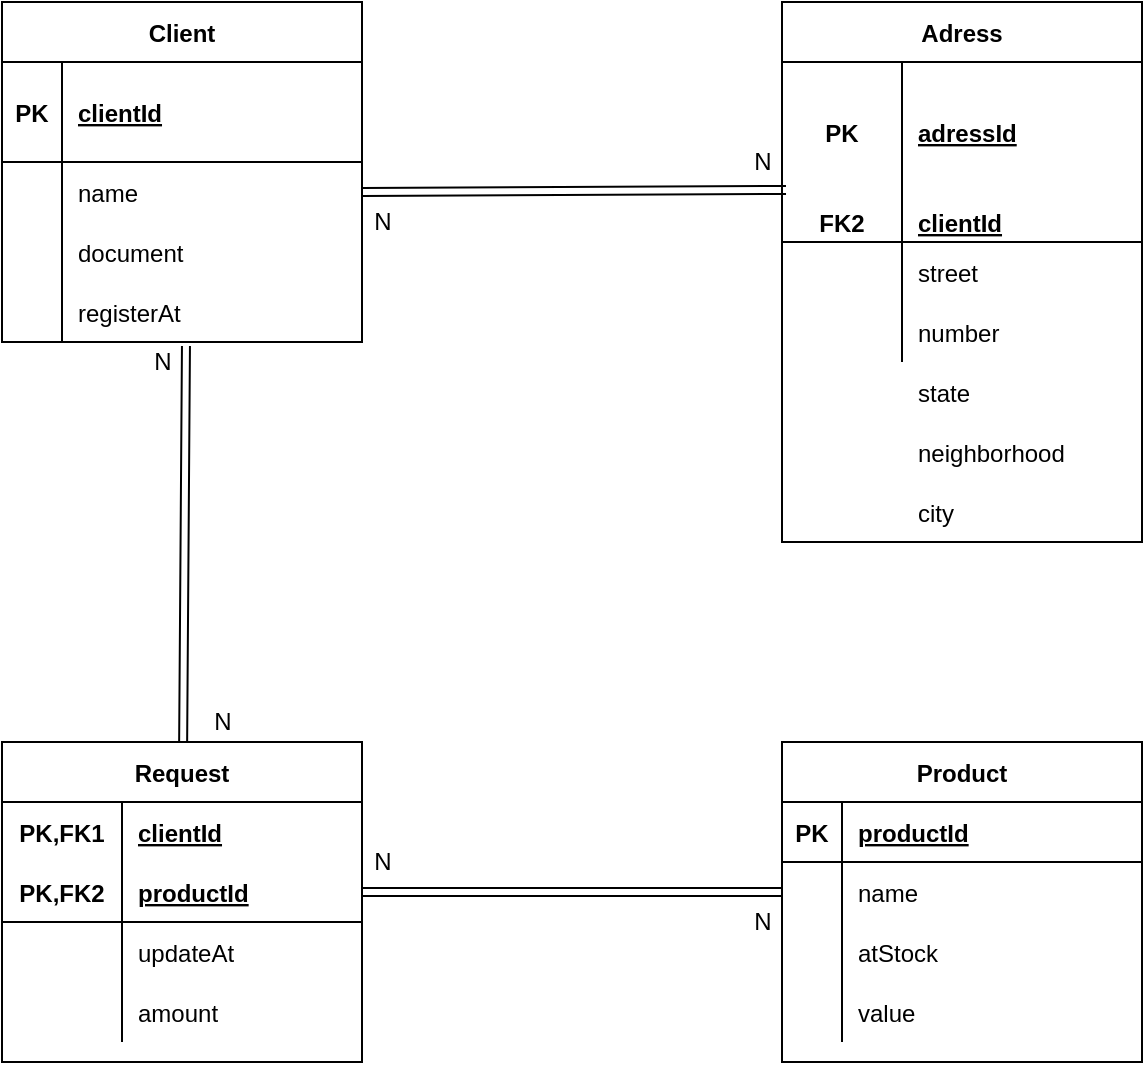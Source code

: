 <mxfile version="14.1.7" type="device"><diagram id="wDk8NbzP7rCWR5k44PV2" name="Page-1"><mxGraphModel dx="1422" dy="705" grid="1" gridSize="10" guides="1" tooltips="1" connect="1" arrows="1" fold="1" page="1" pageScale="1" pageWidth="827" pageHeight="1169" math="0" shadow="0"><root><mxCell id="0"/><mxCell id="1" parent="0"/><mxCell id="BBBCM1CyfjayczQxwPWW-15" value="Client" style="shape=table;startSize=30;container=1;collapsible=1;childLayout=tableLayout;fixedRows=1;rowLines=0;fontStyle=1;align=center;resizeLast=1;" vertex="1" parent="1"><mxGeometry x="70" y="70" width="180" height="170" as="geometry"/></mxCell><mxCell id="BBBCM1CyfjayczQxwPWW-16" value="" style="shape=partialRectangle;collapsible=0;dropTarget=0;pointerEvents=0;fillColor=none;top=0;left=0;bottom=1;right=0;points=[[0,0.5],[1,0.5]];portConstraint=eastwest;" vertex="1" parent="BBBCM1CyfjayczQxwPWW-15"><mxGeometry y="30" width="180" height="50" as="geometry"/></mxCell><mxCell id="BBBCM1CyfjayczQxwPWW-17" value="PK" style="shape=partialRectangle;connectable=0;fillColor=none;top=0;left=0;bottom=0;right=0;fontStyle=1;overflow=hidden;" vertex="1" parent="BBBCM1CyfjayczQxwPWW-16"><mxGeometry width="30" height="50" as="geometry"/></mxCell><mxCell id="BBBCM1CyfjayczQxwPWW-18" value="clientId" style="shape=partialRectangle;connectable=0;fillColor=none;top=0;left=0;bottom=0;right=0;align=left;spacingLeft=6;fontStyle=5;overflow=hidden;" vertex="1" parent="BBBCM1CyfjayczQxwPWW-16"><mxGeometry x="30" width="150" height="50" as="geometry"/></mxCell><mxCell id="BBBCM1CyfjayczQxwPWW-19" value="" style="shape=partialRectangle;collapsible=0;dropTarget=0;pointerEvents=0;fillColor=none;top=0;left=0;bottom=0;right=0;points=[[0,0.5],[1,0.5]];portConstraint=eastwest;" vertex="1" parent="BBBCM1CyfjayczQxwPWW-15"><mxGeometry y="80" width="180" height="30" as="geometry"/></mxCell><mxCell id="BBBCM1CyfjayczQxwPWW-20" value="" style="shape=partialRectangle;connectable=0;fillColor=none;top=0;left=0;bottom=0;right=0;editable=1;overflow=hidden;" vertex="1" parent="BBBCM1CyfjayczQxwPWW-19"><mxGeometry width="30" height="30" as="geometry"/></mxCell><mxCell id="BBBCM1CyfjayczQxwPWW-21" value="name" style="shape=partialRectangle;connectable=0;fillColor=none;top=0;left=0;bottom=0;right=0;align=left;spacingLeft=6;overflow=hidden;" vertex="1" parent="BBBCM1CyfjayczQxwPWW-19"><mxGeometry x="30" width="150" height="30" as="geometry"/></mxCell><mxCell id="BBBCM1CyfjayczQxwPWW-22" value="" style="shape=partialRectangle;collapsible=0;dropTarget=0;pointerEvents=0;fillColor=none;top=0;left=0;bottom=0;right=0;points=[[0,0.5],[1,0.5]];portConstraint=eastwest;" vertex="1" parent="BBBCM1CyfjayczQxwPWW-15"><mxGeometry y="110" width="180" height="30" as="geometry"/></mxCell><mxCell id="BBBCM1CyfjayczQxwPWW-23" value="" style="shape=partialRectangle;connectable=0;fillColor=none;top=0;left=0;bottom=0;right=0;editable=1;overflow=hidden;" vertex="1" parent="BBBCM1CyfjayczQxwPWW-22"><mxGeometry width="30" height="30" as="geometry"/></mxCell><mxCell id="BBBCM1CyfjayczQxwPWW-24" value="document" style="shape=partialRectangle;connectable=0;fillColor=none;top=0;left=0;bottom=0;right=0;align=left;spacingLeft=6;overflow=hidden;" vertex="1" parent="BBBCM1CyfjayczQxwPWW-22"><mxGeometry x="30" width="150" height="30" as="geometry"/></mxCell><mxCell id="BBBCM1CyfjayczQxwPWW-25" value="" style="shape=partialRectangle;collapsible=0;dropTarget=0;pointerEvents=0;fillColor=none;top=0;left=0;bottom=0;right=0;points=[[0,0.5],[1,0.5]];portConstraint=eastwest;" vertex="1" parent="BBBCM1CyfjayczQxwPWW-15"><mxGeometry y="140" width="180" height="30" as="geometry"/></mxCell><mxCell id="BBBCM1CyfjayczQxwPWW-26" value="" style="shape=partialRectangle;connectable=0;fillColor=none;top=0;left=0;bottom=0;right=0;editable=1;overflow=hidden;" vertex="1" parent="BBBCM1CyfjayczQxwPWW-25"><mxGeometry width="30" height="30" as="geometry"/></mxCell><mxCell id="BBBCM1CyfjayczQxwPWW-27" value="registerAt" style="shape=partialRectangle;connectable=0;fillColor=none;top=0;left=0;bottom=0;right=0;align=left;spacingLeft=6;overflow=hidden;" vertex="1" parent="BBBCM1CyfjayczQxwPWW-25"><mxGeometry x="30" width="150" height="30" as="geometry"/></mxCell><mxCell id="BBBCM1CyfjayczQxwPWW-42" value="Adress" style="shape=table;startSize=30;container=1;collapsible=1;childLayout=tableLayout;fixedRows=1;rowLines=0;fontStyle=1;align=center;resizeLast=1;" vertex="1" parent="1"><mxGeometry x="460" y="70" width="180" height="270" as="geometry"/></mxCell><mxCell id="BBBCM1CyfjayczQxwPWW-43" value="" style="shape=partialRectangle;collapsible=0;dropTarget=0;pointerEvents=0;fillColor=none;top=0;left=0;bottom=0;right=0;points=[[0,0.5],[1,0.5]];portConstraint=eastwest;" vertex="1" parent="BBBCM1CyfjayczQxwPWW-42"><mxGeometry y="30" width="180" height="70" as="geometry"/></mxCell><mxCell id="BBBCM1CyfjayczQxwPWW-44" value="PK" style="shape=partialRectangle;connectable=0;fillColor=none;top=0;left=0;bottom=0;right=0;fontStyle=1;overflow=hidden;" vertex="1" parent="BBBCM1CyfjayczQxwPWW-43"><mxGeometry width="60" height="70" as="geometry"/></mxCell><mxCell id="BBBCM1CyfjayczQxwPWW-45" value="adressId" style="shape=partialRectangle;connectable=0;fillColor=none;top=0;left=0;bottom=0;right=0;align=left;spacingLeft=6;fontStyle=5;overflow=hidden;" vertex="1" parent="BBBCM1CyfjayczQxwPWW-43"><mxGeometry x="60" width="120" height="70" as="geometry"/></mxCell><mxCell id="BBBCM1CyfjayczQxwPWW-46" value="" style="shape=partialRectangle;collapsible=0;dropTarget=0;pointerEvents=0;fillColor=none;top=0;left=0;bottom=1;right=0;points=[[0,0.5],[1,0.5]];portConstraint=eastwest;" vertex="1" parent="BBBCM1CyfjayczQxwPWW-42"><mxGeometry y="100" width="180" height="20" as="geometry"/></mxCell><mxCell id="BBBCM1CyfjayczQxwPWW-47" value="FK2" style="shape=partialRectangle;connectable=0;fillColor=none;top=0;left=0;bottom=0;right=0;fontStyle=1;overflow=hidden;" vertex="1" parent="BBBCM1CyfjayczQxwPWW-46"><mxGeometry width="60" height="20" as="geometry"/></mxCell><mxCell id="BBBCM1CyfjayczQxwPWW-48" value="clientId" style="shape=partialRectangle;connectable=0;fillColor=none;top=0;left=0;bottom=0;right=0;align=left;spacingLeft=6;fontStyle=5;overflow=hidden;" vertex="1" parent="BBBCM1CyfjayczQxwPWW-46"><mxGeometry x="60" width="120" height="20" as="geometry"/></mxCell><mxCell id="BBBCM1CyfjayczQxwPWW-49" value="" style="shape=partialRectangle;collapsible=0;dropTarget=0;pointerEvents=0;fillColor=none;top=0;left=0;bottom=0;right=0;points=[[0,0.5],[1,0.5]];portConstraint=eastwest;" vertex="1" parent="BBBCM1CyfjayczQxwPWW-42"><mxGeometry y="120" width="180" height="30" as="geometry"/></mxCell><mxCell id="BBBCM1CyfjayczQxwPWW-50" value="" style="shape=partialRectangle;connectable=0;fillColor=none;top=0;left=0;bottom=0;right=0;editable=1;overflow=hidden;" vertex="1" parent="BBBCM1CyfjayczQxwPWW-49"><mxGeometry width="60" height="30" as="geometry"/></mxCell><mxCell id="BBBCM1CyfjayczQxwPWW-51" value="street" style="shape=partialRectangle;connectable=0;fillColor=none;top=0;left=0;bottom=0;right=0;align=left;spacingLeft=6;overflow=hidden;" vertex="1" parent="BBBCM1CyfjayczQxwPWW-49"><mxGeometry x="60" width="120" height="30" as="geometry"/></mxCell><mxCell id="BBBCM1CyfjayczQxwPWW-52" value="" style="shape=partialRectangle;collapsible=0;dropTarget=0;pointerEvents=0;fillColor=none;top=0;left=0;bottom=0;right=0;points=[[0,0.5],[1,0.5]];portConstraint=eastwest;" vertex="1" parent="BBBCM1CyfjayczQxwPWW-42"><mxGeometry y="150" width="180" height="30" as="geometry"/></mxCell><mxCell id="BBBCM1CyfjayczQxwPWW-53" value="" style="shape=partialRectangle;connectable=0;fillColor=none;top=0;left=0;bottom=0;right=0;editable=1;overflow=hidden;" vertex="1" parent="BBBCM1CyfjayczQxwPWW-52"><mxGeometry width="60" height="30" as="geometry"/></mxCell><mxCell id="BBBCM1CyfjayczQxwPWW-54" value="number" style="shape=partialRectangle;connectable=0;fillColor=none;top=0;left=0;bottom=0;right=0;align=left;spacingLeft=6;overflow=hidden;" vertex="1" parent="BBBCM1CyfjayczQxwPWW-52"><mxGeometry x="60" width="120" height="30" as="geometry"/></mxCell><mxCell id="BBBCM1CyfjayczQxwPWW-76" value="neighborhood" style="shape=partialRectangle;connectable=0;fillColor=none;top=0;left=0;bottom=0;right=0;align=left;spacingLeft=6;overflow=hidden;" vertex="1" parent="1"><mxGeometry x="520" y="280" width="120" height="30" as="geometry"/></mxCell><mxCell id="BBBCM1CyfjayczQxwPWW-81" style="edgeStyle=none;shape=link;rounded=0;orthogonalLoop=1;jettySize=auto;html=1;exitX=1;exitY=0.5;exitDx=0;exitDy=0;entryX=1.1;entryY=1.2;entryDx=0;entryDy=0;entryPerimeter=0;" edge="1" parent="1" source="BBBCM1CyfjayczQxwPWW-19" target="BBBCM1CyfjayczQxwPWW-83"><mxGeometry relative="1" as="geometry"><mxPoint x="350" y="165" as="targetPoint"/></mxGeometry></mxCell><mxCell id="BBBCM1CyfjayczQxwPWW-83" value="N" style="text;html=1;align=center;verticalAlign=middle;resizable=0;points=[];autosize=1;" vertex="1" parent="1"><mxGeometry x="440" y="140" width="20" height="20" as="geometry"/></mxCell><mxCell id="BBBCM1CyfjayczQxwPWW-84" value="N" style="text;html=1;align=center;verticalAlign=middle;resizable=0;points=[];autosize=1;" vertex="1" parent="1"><mxGeometry x="250" y="170" width="20" height="20" as="geometry"/></mxCell><mxCell id="BBBCM1CyfjayczQxwPWW-88" value="Product" style="shape=table;startSize=30;container=1;collapsible=1;childLayout=tableLayout;fixedRows=1;rowLines=0;fontStyle=1;align=center;resizeLast=1;" vertex="1" parent="1"><mxGeometry x="460" y="440" width="180" height="160" as="geometry"/></mxCell><mxCell id="BBBCM1CyfjayczQxwPWW-89" value="" style="shape=partialRectangle;collapsible=0;dropTarget=0;pointerEvents=0;fillColor=none;top=0;left=0;bottom=1;right=0;points=[[0,0.5],[1,0.5]];portConstraint=eastwest;" vertex="1" parent="BBBCM1CyfjayczQxwPWW-88"><mxGeometry y="30" width="180" height="30" as="geometry"/></mxCell><mxCell id="BBBCM1CyfjayczQxwPWW-90" value="PK" style="shape=partialRectangle;connectable=0;fillColor=none;top=0;left=0;bottom=0;right=0;fontStyle=1;overflow=hidden;" vertex="1" parent="BBBCM1CyfjayczQxwPWW-89"><mxGeometry width="30" height="30" as="geometry"/></mxCell><mxCell id="BBBCM1CyfjayczQxwPWW-91" value="productId" style="shape=partialRectangle;connectable=0;fillColor=none;top=0;left=0;bottom=0;right=0;align=left;spacingLeft=6;fontStyle=5;overflow=hidden;" vertex="1" parent="BBBCM1CyfjayczQxwPWW-89"><mxGeometry x="30" width="150" height="30" as="geometry"/></mxCell><mxCell id="BBBCM1CyfjayczQxwPWW-92" value="" style="shape=partialRectangle;collapsible=0;dropTarget=0;pointerEvents=0;fillColor=none;top=0;left=0;bottom=0;right=0;points=[[0,0.5],[1,0.5]];portConstraint=eastwest;" vertex="1" parent="BBBCM1CyfjayczQxwPWW-88"><mxGeometry y="60" width="180" height="30" as="geometry"/></mxCell><mxCell id="BBBCM1CyfjayczQxwPWW-93" value="" style="shape=partialRectangle;connectable=0;fillColor=none;top=0;left=0;bottom=0;right=0;editable=1;overflow=hidden;" vertex="1" parent="BBBCM1CyfjayczQxwPWW-92"><mxGeometry width="30" height="30" as="geometry"/></mxCell><mxCell id="BBBCM1CyfjayczQxwPWW-94" value="name" style="shape=partialRectangle;connectable=0;fillColor=none;top=0;left=0;bottom=0;right=0;align=left;spacingLeft=6;overflow=hidden;" vertex="1" parent="BBBCM1CyfjayczQxwPWW-92"><mxGeometry x="30" width="150" height="30" as="geometry"/></mxCell><mxCell id="BBBCM1CyfjayczQxwPWW-95" value="" style="shape=partialRectangle;collapsible=0;dropTarget=0;pointerEvents=0;fillColor=none;top=0;left=0;bottom=0;right=0;points=[[0,0.5],[1,0.5]];portConstraint=eastwest;" vertex="1" parent="BBBCM1CyfjayczQxwPWW-88"><mxGeometry y="90" width="180" height="30" as="geometry"/></mxCell><mxCell id="BBBCM1CyfjayczQxwPWW-96" value="" style="shape=partialRectangle;connectable=0;fillColor=none;top=0;left=0;bottom=0;right=0;editable=1;overflow=hidden;" vertex="1" parent="BBBCM1CyfjayczQxwPWW-95"><mxGeometry width="30" height="30" as="geometry"/></mxCell><mxCell id="BBBCM1CyfjayczQxwPWW-97" value="atStock" style="shape=partialRectangle;connectable=0;fillColor=none;top=0;left=0;bottom=0;right=0;align=left;spacingLeft=6;overflow=hidden;" vertex="1" parent="BBBCM1CyfjayczQxwPWW-95"><mxGeometry x="30" width="150" height="30" as="geometry"/></mxCell><mxCell id="BBBCM1CyfjayczQxwPWW-98" value="" style="shape=partialRectangle;collapsible=0;dropTarget=0;pointerEvents=0;fillColor=none;top=0;left=0;bottom=0;right=0;points=[[0,0.5],[1,0.5]];portConstraint=eastwest;" vertex="1" parent="BBBCM1CyfjayczQxwPWW-88"><mxGeometry y="120" width="180" height="30" as="geometry"/></mxCell><mxCell id="BBBCM1CyfjayczQxwPWW-99" value="" style="shape=partialRectangle;connectable=0;fillColor=none;top=0;left=0;bottom=0;right=0;editable=1;overflow=hidden;" vertex="1" parent="BBBCM1CyfjayczQxwPWW-98"><mxGeometry width="30" height="30" as="geometry"/></mxCell><mxCell id="BBBCM1CyfjayczQxwPWW-100" value="value" style="shape=partialRectangle;connectable=0;fillColor=none;top=0;left=0;bottom=0;right=0;align=left;spacingLeft=6;overflow=hidden;" vertex="1" parent="BBBCM1CyfjayczQxwPWW-98"><mxGeometry x="30" width="150" height="30" as="geometry"/></mxCell><mxCell id="BBBCM1CyfjayczQxwPWW-101" value="city" style="shape=partialRectangle;connectable=0;fillColor=none;top=0;left=0;bottom=0;right=0;align=left;spacingLeft=6;overflow=hidden;" vertex="1" parent="1"><mxGeometry x="520" y="310" width="120" height="30" as="geometry"/></mxCell><mxCell id="BBBCM1CyfjayczQxwPWW-102" value="state" style="shape=partialRectangle;connectable=0;fillColor=none;top=0;left=0;bottom=0;right=0;align=left;spacingLeft=6;overflow=hidden;" vertex="1" parent="1"><mxGeometry x="520" y="250" width="120" height="30" as="geometry"/></mxCell><mxCell id="BBBCM1CyfjayczQxwPWW-120" style="edgeStyle=none;shape=link;rounded=0;orthogonalLoop=1;jettySize=auto;html=1;entryX=0.511;entryY=1.067;entryDx=0;entryDy=0;entryPerimeter=0;" edge="1" parent="1" source="BBBCM1CyfjayczQxwPWW-103" target="BBBCM1CyfjayczQxwPWW-25"><mxGeometry relative="1" as="geometry"/></mxCell><mxCell id="BBBCM1CyfjayczQxwPWW-103" value="Request" style="shape=table;startSize=30;container=1;collapsible=1;childLayout=tableLayout;fixedRows=1;rowLines=0;fontStyle=1;align=center;resizeLast=1;" vertex="1" parent="1"><mxGeometry x="70" y="440" width="180" height="160" as="geometry"/></mxCell><mxCell id="BBBCM1CyfjayczQxwPWW-104" value="" style="shape=partialRectangle;collapsible=0;dropTarget=0;pointerEvents=0;fillColor=none;top=0;left=0;bottom=0;right=0;points=[[0,0.5],[1,0.5]];portConstraint=eastwest;" vertex="1" parent="BBBCM1CyfjayczQxwPWW-103"><mxGeometry y="30" width="180" height="30" as="geometry"/></mxCell><mxCell id="BBBCM1CyfjayczQxwPWW-105" value="PK,FK1" style="shape=partialRectangle;connectable=0;fillColor=none;top=0;left=0;bottom=0;right=0;fontStyle=1;overflow=hidden;" vertex="1" parent="BBBCM1CyfjayczQxwPWW-104"><mxGeometry width="60" height="30" as="geometry"/></mxCell><mxCell id="BBBCM1CyfjayczQxwPWW-106" value="clientId" style="shape=partialRectangle;connectable=0;fillColor=none;top=0;left=0;bottom=0;right=0;align=left;spacingLeft=6;fontStyle=5;overflow=hidden;" vertex="1" parent="BBBCM1CyfjayczQxwPWW-104"><mxGeometry x="60" width="120" height="30" as="geometry"/></mxCell><mxCell id="BBBCM1CyfjayczQxwPWW-107" value="" style="shape=partialRectangle;collapsible=0;dropTarget=0;pointerEvents=0;fillColor=none;top=0;left=0;bottom=1;right=0;points=[[0,0.5],[1,0.5]];portConstraint=eastwest;" vertex="1" parent="BBBCM1CyfjayczQxwPWW-103"><mxGeometry y="60" width="180" height="30" as="geometry"/></mxCell><mxCell id="BBBCM1CyfjayczQxwPWW-108" value="PK,FK2" style="shape=partialRectangle;connectable=0;fillColor=none;top=0;left=0;bottom=0;right=0;fontStyle=1;overflow=hidden;" vertex="1" parent="BBBCM1CyfjayczQxwPWW-107"><mxGeometry width="60" height="30" as="geometry"/></mxCell><mxCell id="BBBCM1CyfjayczQxwPWW-109" value="productId" style="shape=partialRectangle;connectable=0;fillColor=none;top=0;left=0;bottom=0;right=0;align=left;spacingLeft=6;fontStyle=5;overflow=hidden;" vertex="1" parent="BBBCM1CyfjayczQxwPWW-107"><mxGeometry x="60" width="120" height="30" as="geometry"/></mxCell><mxCell id="BBBCM1CyfjayczQxwPWW-110" value="" style="shape=partialRectangle;collapsible=0;dropTarget=0;pointerEvents=0;fillColor=none;top=0;left=0;bottom=0;right=0;points=[[0,0.5],[1,0.5]];portConstraint=eastwest;" vertex="1" parent="BBBCM1CyfjayczQxwPWW-103"><mxGeometry y="90" width="180" height="30" as="geometry"/></mxCell><mxCell id="BBBCM1CyfjayczQxwPWW-111" value="" style="shape=partialRectangle;connectable=0;fillColor=none;top=0;left=0;bottom=0;right=0;editable=1;overflow=hidden;" vertex="1" parent="BBBCM1CyfjayczQxwPWW-110"><mxGeometry width="60" height="30" as="geometry"/></mxCell><mxCell id="BBBCM1CyfjayczQxwPWW-112" value="updateAt" style="shape=partialRectangle;connectable=0;fillColor=none;top=0;left=0;bottom=0;right=0;align=left;spacingLeft=6;overflow=hidden;" vertex="1" parent="BBBCM1CyfjayczQxwPWW-110"><mxGeometry x="60" width="120" height="30" as="geometry"/></mxCell><mxCell id="BBBCM1CyfjayczQxwPWW-113" value="" style="shape=partialRectangle;collapsible=0;dropTarget=0;pointerEvents=0;fillColor=none;top=0;left=0;bottom=0;right=0;points=[[0,0.5],[1,0.5]];portConstraint=eastwest;" vertex="1" parent="BBBCM1CyfjayczQxwPWW-103"><mxGeometry y="120" width="180" height="30" as="geometry"/></mxCell><mxCell id="BBBCM1CyfjayczQxwPWW-114" value="" style="shape=partialRectangle;connectable=0;fillColor=none;top=0;left=0;bottom=0;right=0;editable=1;overflow=hidden;" vertex="1" parent="BBBCM1CyfjayczQxwPWW-113"><mxGeometry width="60" height="30" as="geometry"/></mxCell><mxCell id="BBBCM1CyfjayczQxwPWW-115" value="amount" style="shape=partialRectangle;connectable=0;fillColor=none;top=0;left=0;bottom=0;right=0;align=left;spacingLeft=6;overflow=hidden;" vertex="1" parent="BBBCM1CyfjayczQxwPWW-113"><mxGeometry x="60" width="120" height="30" as="geometry"/></mxCell><mxCell id="BBBCM1CyfjayczQxwPWW-119" style="edgeStyle=none;shape=link;rounded=0;orthogonalLoop=1;jettySize=auto;html=1;exitX=1;exitY=0.5;exitDx=0;exitDy=0;" edge="1" parent="1" source="BBBCM1CyfjayczQxwPWW-107" target="BBBCM1CyfjayczQxwPWW-92"><mxGeometry relative="1" as="geometry"/></mxCell><mxCell id="BBBCM1CyfjayczQxwPWW-121" value="N" style="text;html=1;align=center;verticalAlign=middle;resizable=0;points=[];autosize=1;" vertex="1" parent="1"><mxGeometry x="250" y="490" width="20" height="20" as="geometry"/></mxCell><mxCell id="BBBCM1CyfjayczQxwPWW-122" value="N" style="text;html=1;align=center;verticalAlign=middle;resizable=0;points=[];autosize=1;" vertex="1" parent="1"><mxGeometry x="440" y="520" width="20" height="20" as="geometry"/></mxCell><mxCell id="BBBCM1CyfjayczQxwPWW-123" value="N" style="text;html=1;align=center;verticalAlign=middle;resizable=0;points=[];autosize=1;" vertex="1" parent="1"><mxGeometry x="170" y="420" width="20" height="20" as="geometry"/></mxCell><mxCell id="BBBCM1CyfjayczQxwPWW-124" value="N" style="text;html=1;align=center;verticalAlign=middle;resizable=0;points=[];autosize=1;" vertex="1" parent="1"><mxGeometry x="140" y="240" width="20" height="20" as="geometry"/></mxCell></root></mxGraphModel></diagram></mxfile>